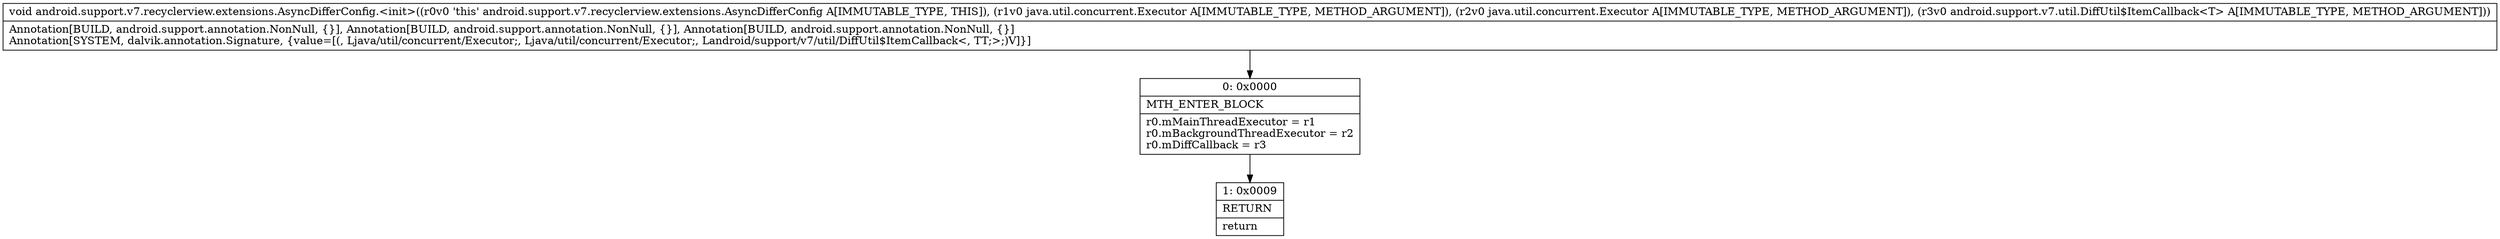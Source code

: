 digraph "CFG forandroid.support.v7.recyclerview.extensions.AsyncDifferConfig.\<init\>(Ljava\/util\/concurrent\/Executor;Ljava\/util\/concurrent\/Executor;Landroid\/support\/v7\/util\/DiffUtil$ItemCallback;)V" {
Node_0 [shape=record,label="{0\:\ 0x0000|MTH_ENTER_BLOCK\l|r0.mMainThreadExecutor = r1\lr0.mBackgroundThreadExecutor = r2\lr0.mDiffCallback = r3\l}"];
Node_1 [shape=record,label="{1\:\ 0x0009|RETURN\l|return\l}"];
MethodNode[shape=record,label="{void android.support.v7.recyclerview.extensions.AsyncDifferConfig.\<init\>((r0v0 'this' android.support.v7.recyclerview.extensions.AsyncDifferConfig A[IMMUTABLE_TYPE, THIS]), (r1v0 java.util.concurrent.Executor A[IMMUTABLE_TYPE, METHOD_ARGUMENT]), (r2v0 java.util.concurrent.Executor A[IMMUTABLE_TYPE, METHOD_ARGUMENT]), (r3v0 android.support.v7.util.DiffUtil$ItemCallback\<T\> A[IMMUTABLE_TYPE, METHOD_ARGUMENT]))  | Annotation[BUILD, android.support.annotation.NonNull, \{\}], Annotation[BUILD, android.support.annotation.NonNull, \{\}], Annotation[BUILD, android.support.annotation.NonNull, \{\}]\lAnnotation[SYSTEM, dalvik.annotation.Signature, \{value=[(, Ljava\/util\/concurrent\/Executor;, Ljava\/util\/concurrent\/Executor;, Landroid\/support\/v7\/util\/DiffUtil$ItemCallback\<, TT;\>;)V]\}]\l}"];
MethodNode -> Node_0;
Node_0 -> Node_1;
}

